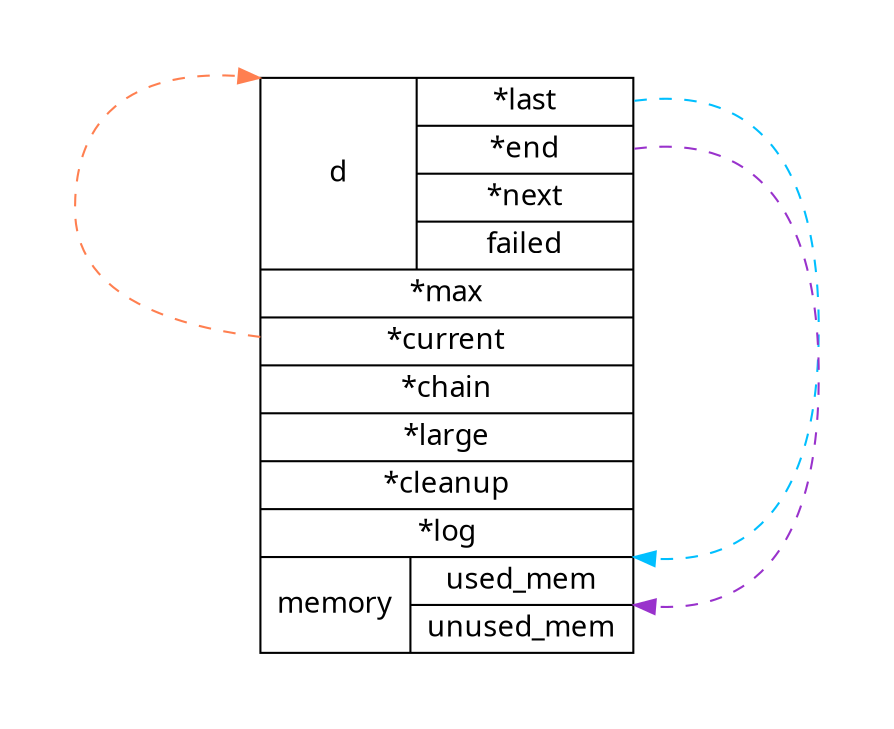 digraph pool {
    compund = true
    margin = "0.0"
    ranksep = .75
    nodesep = .1
    pad = .5
    rankdir = LR

    node [shape =record, charset = "UTF-8" fontname = "Microsoft Yahei", fontsize = 14]
    edge [style = dashed, charset = "UTF-8" fontname = "Microsoft Yahei", fontsize = 11]

    ngx_pool_t [
        label  = "{ <d> d | {
                    <last>      *last |
                    <end>       *end |
                    <next>      *next | 
                    <failed>    failed }
                } |
                <max>       *max |
                <current>   *current |
                <chain>     *chain |
                <large>     *large |
                <cleanup>   *cleanup |
                <log>       *log |
                { <memory>  memory |
                        { <used_mem> used_mem | <unused_mem> unused_mem } }
                "
    ]

    ngx_pool_t:last:e -> ngx_pool_t:used_mem:ne [color = deepskyblue]
    ngx_pool_t:end:e -> ngx_pool_t:used_mem:se [color = darkorchid]
    ngx_pool_t:current -> ngx_pool_t:d:nw [color = coral]
}